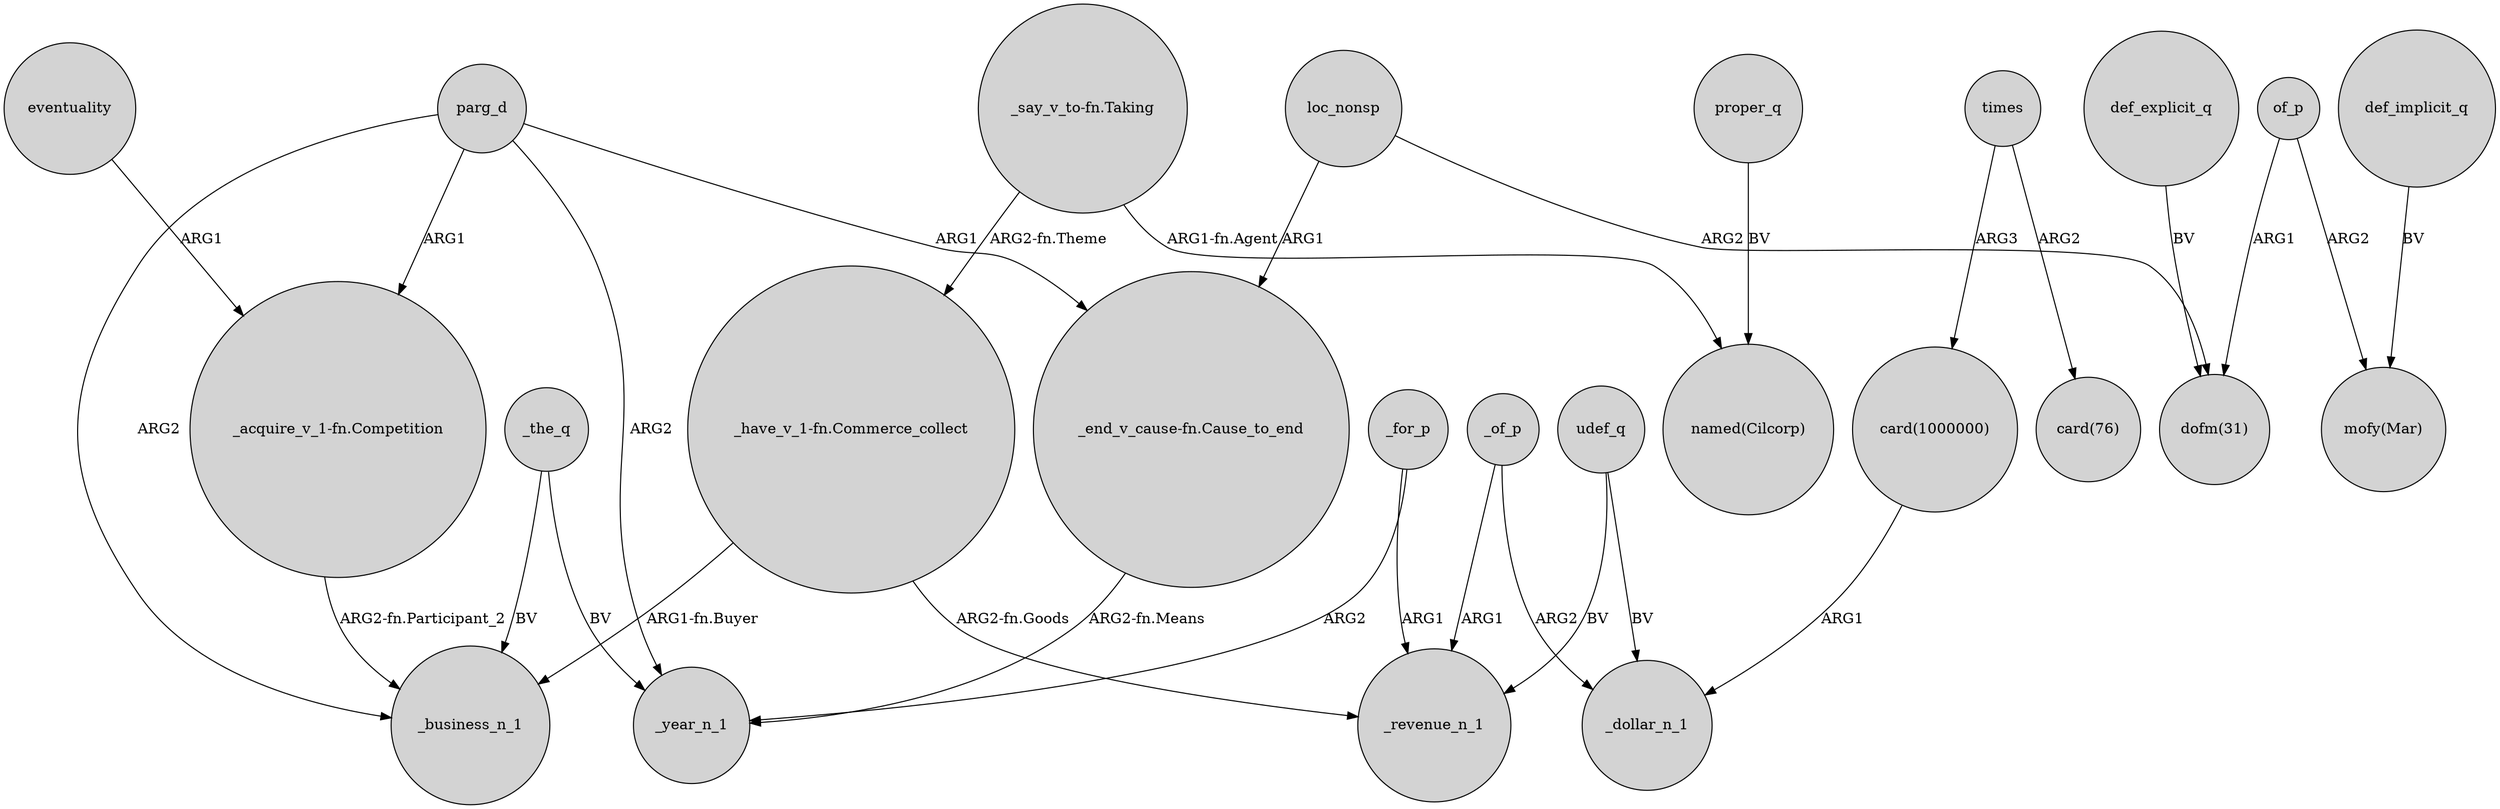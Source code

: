 digraph {
	node [shape=circle style=filled]
	parg_d -> "_end_v_cause-fn.Cause_to_end" [label=ARG1]
	proper_q -> "named(Cilcorp)" [label=BV]
	of_p -> "mofy(Mar)" [label=ARG2]
	def_implicit_q -> "mofy(Mar)" [label=BV]
	times -> "card(76)" [label=ARG2]
	_the_q -> _business_n_1 [label=BV]
	"_end_v_cause-fn.Cause_to_end" -> _year_n_1 [label="ARG2-fn.Means"]
	times -> "card(1000000)" [label=ARG3]
	_of_p -> _revenue_n_1 [label=ARG1]
	parg_d -> _business_n_1 [label=ARG2]
	of_p -> "dofm(31)" [label=ARG1]
	udef_q -> _revenue_n_1 [label=BV]
	"_say_v_to-fn.Taking" -> "_have_v_1-fn.Commerce_collect" [label="ARG2-fn.Theme"]
	eventuality -> "_acquire_v_1-fn.Competition" [label=ARG1]
	_the_q -> _year_n_1 [label=BV]
	"_have_v_1-fn.Commerce_collect" -> _revenue_n_1 [label="ARG2-fn.Goods"]
	udef_q -> _dollar_n_1 [label=BV]
	_for_p -> _revenue_n_1 [label=ARG1]
	"card(1000000)" -> _dollar_n_1 [label=ARG1]
	"_say_v_to-fn.Taking" -> "named(Cilcorp)" [label="ARG1-fn.Agent"]
	loc_nonsp -> "_end_v_cause-fn.Cause_to_end" [label=ARG1]
	"_acquire_v_1-fn.Competition" -> _business_n_1 [label="ARG2-fn.Participant_2"]
	def_explicit_q -> "dofm(31)" [label=BV]
	loc_nonsp -> "dofm(31)" [label=ARG2]
	parg_d -> _year_n_1 [label=ARG2]
	parg_d -> "_acquire_v_1-fn.Competition" [label=ARG1]
	_for_p -> _year_n_1 [label=ARG2]
	"_have_v_1-fn.Commerce_collect" -> _business_n_1 [label="ARG1-fn.Buyer"]
	_of_p -> _dollar_n_1 [label=ARG2]
}
